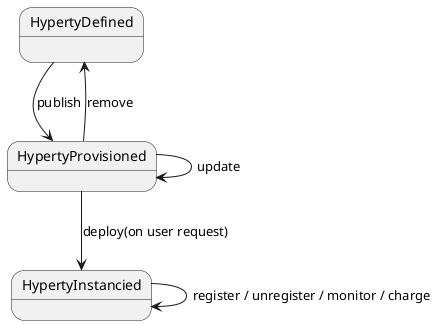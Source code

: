 @startuml

HypertyDefined --> HypertyProvisioned : publish
HypertyDefined :
HypertyProvisioned --> HypertyDefined : remove
HypertyProvisioned --> HypertyProvisioned : update
HypertyProvisioned --> HypertyInstancied : deploy(on user request)
HypertyInstancied --> HypertyInstancied : register / unregister / monitor / charge

@enduml
